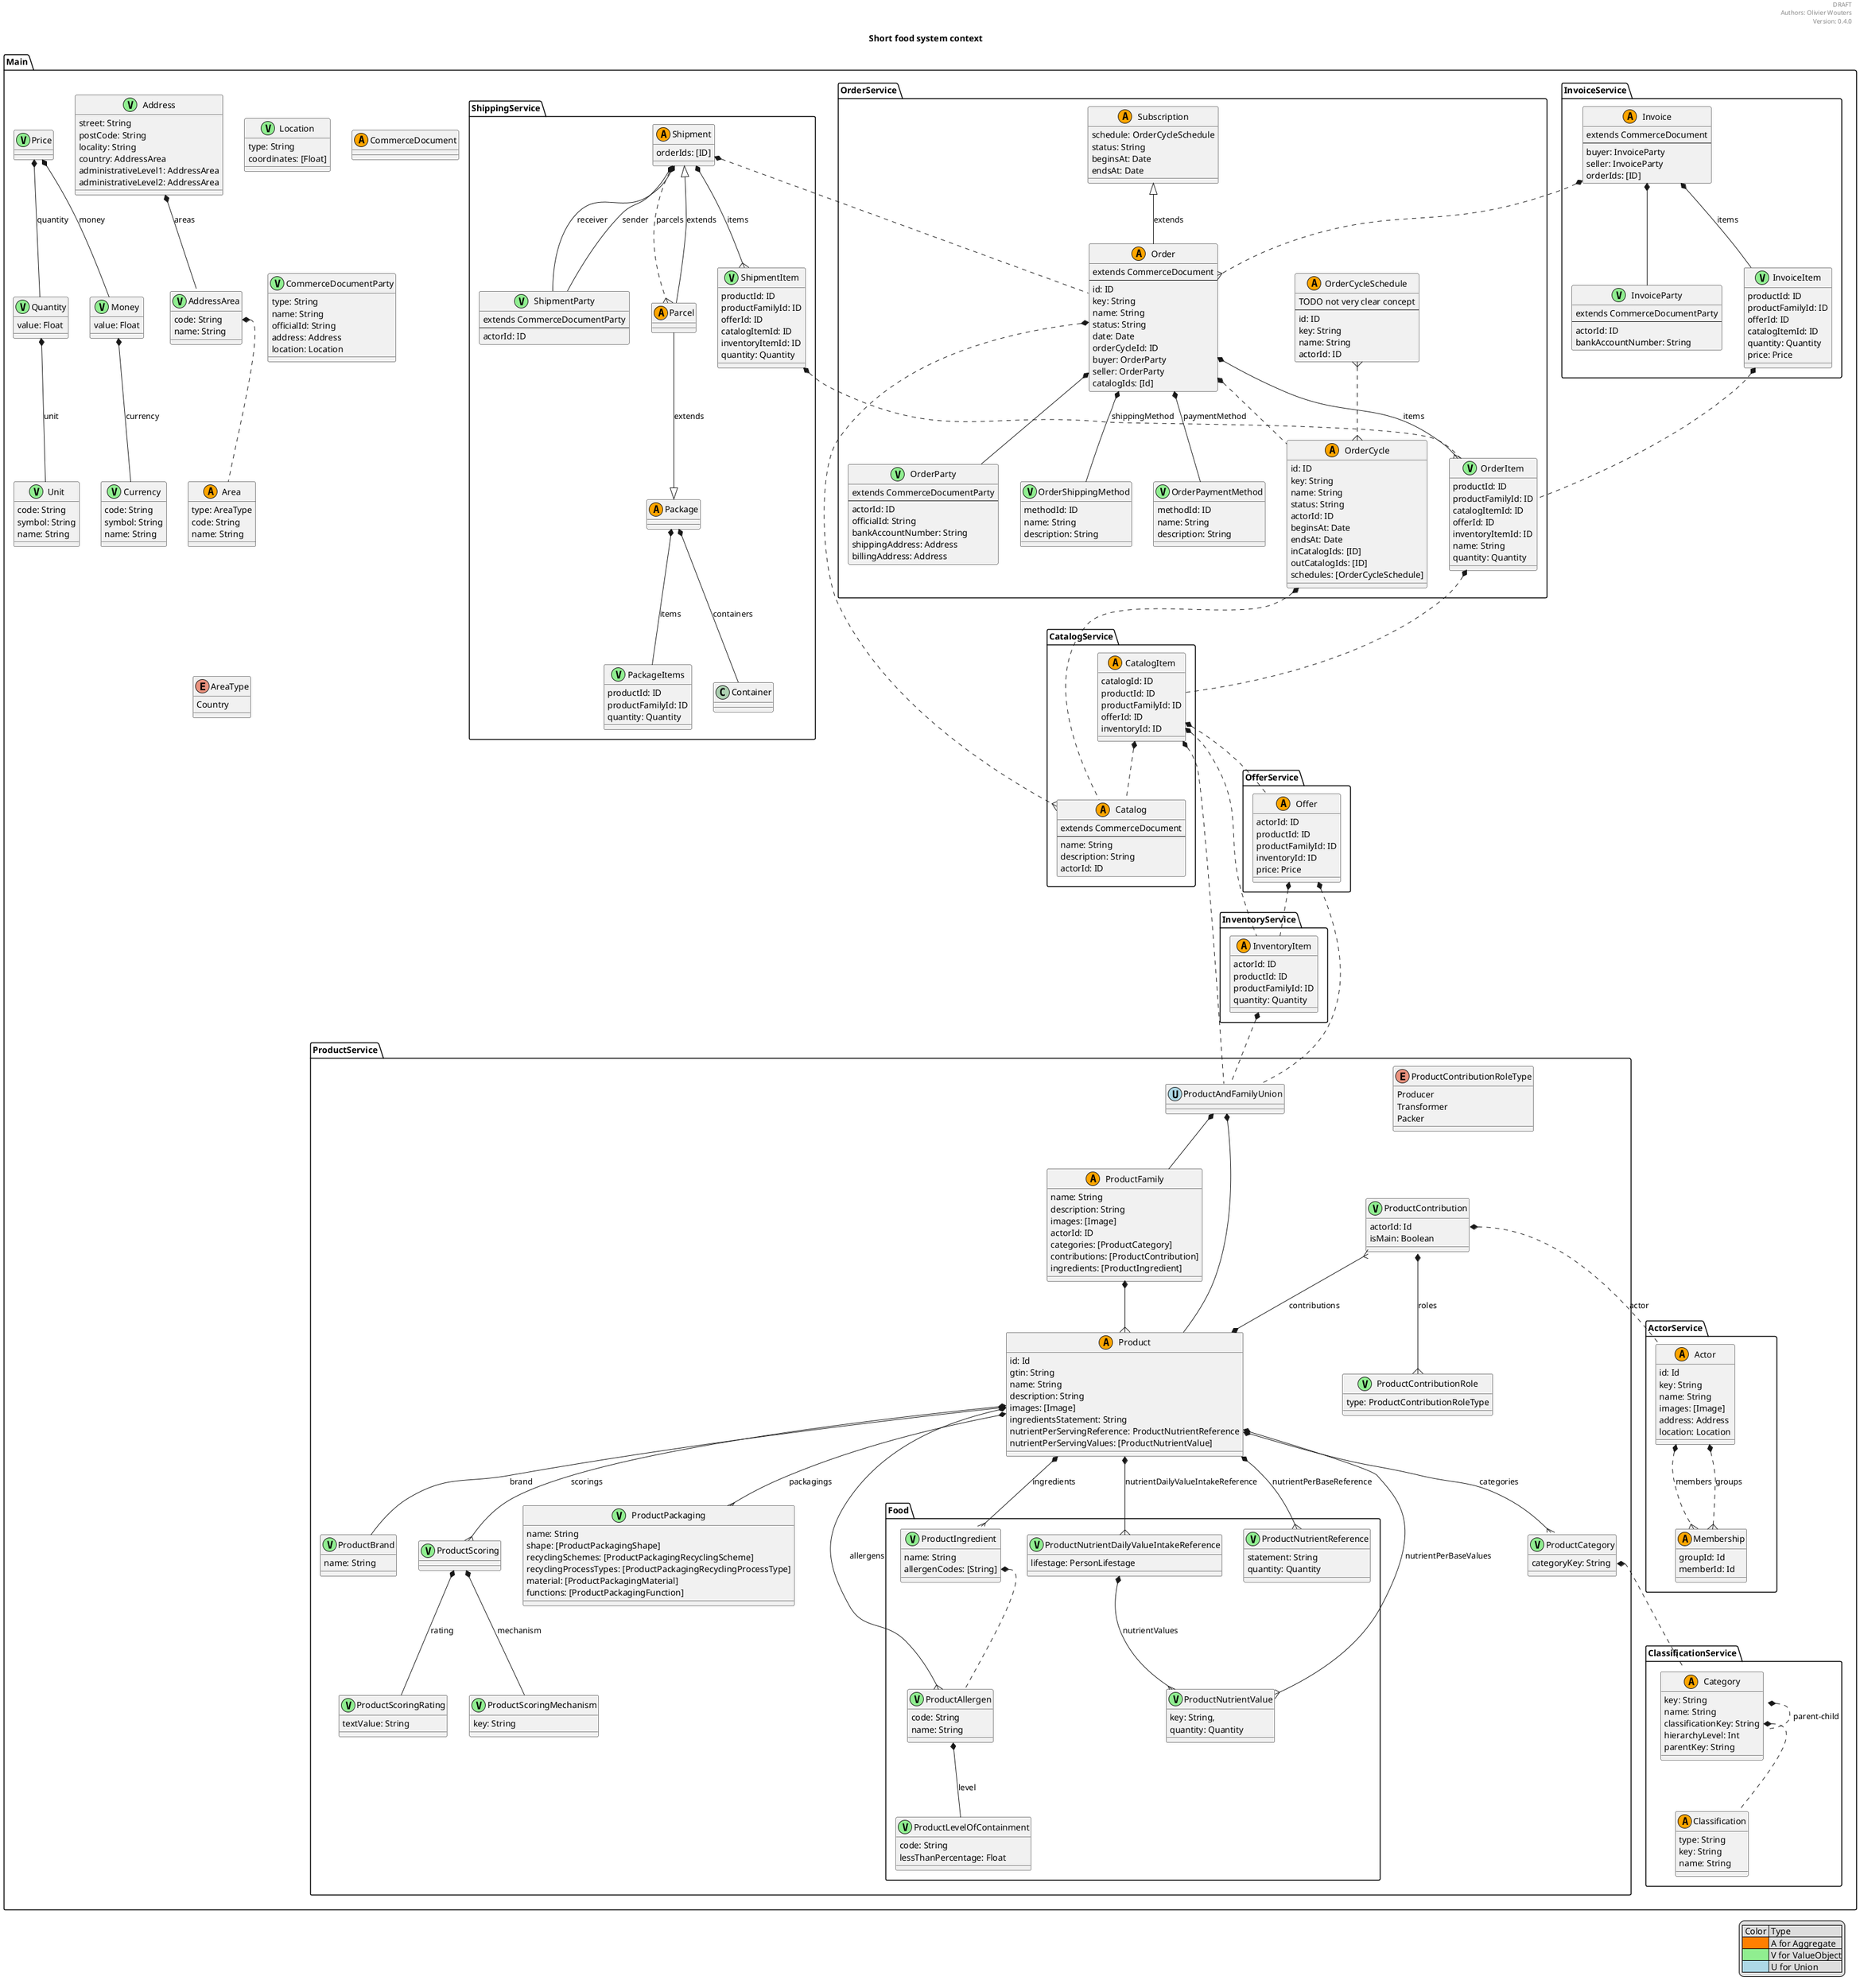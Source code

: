 @startuml

header
DRAFT
Authors: Olivier Wouters
Version: 0.4.0
endheader

legend right
    | Color | Type |
    |<#ff7f00>| A for Aggregate|
    |<#90ee90>| V for ValueObject|
    |<#ADD8E6>| U for Union|
endlegend

title Short food system context

namespace Main {
  
  class Address << (V,lightgreen) >> {
    street: String
    postCode: String
    locality: String
    country: AddressArea
    administrativeLevel1: AddressArea
    administrativeLevel2: AddressArea
  }
  
  Address *-- AddressArea : "areas"
  
  class AddressArea << (V,lightgreen) >> {
    code: String
    name: String
  }
  
  AddressArea::code *.. Area
  
  class Area << (A,orange) >> {
    type: AreaType
    code: String
    name: String
  }
  
  Area .[hidden]. AreaType
  
  enum AreaType {
      Country
  }
  
  class Location << (V,lightgreen) >> {
      type: String
      coordinates: [Float]
  }
  
  class Quantity << (V,lightgreen) >> {
    value: Float
  }
  
  Quantity *-- Unit : unit
  
  class Unit << (V,lightgreen) >> {
    code: String
    symbol: String
    name: String
  }
  
  class Price << (V,lightgreen) >> {
  }
  
  Price *-- Quantity : quantity
  Price *-- Money : money
  
  class Money << (V,lightgreen) >> {
    value: Float
  }
  
  Money *-- Currency : currency
  
  class Currency << (V,lightgreen) >> {
    code: String
    symbol: String
    name: String
  }
  
  class CommerceDocument << (A,orange) >> {
  }
  
  class CommerceDocumentParty << (V,lightgreen) >> {
    type: String
    name: String
    officialId: String
    address: Address
    location: Location
  }
  
  
  namespace ActorService {
  
    class Actor << (A,orange) >> {
      id: Id
      key: String
      name: String
      images: [Image]
      address: Address
      location: Location
    }
    
    class Membership << (A,orange) >> {
      groupId: Id
      memberId: Id
    }
  
    Actor *..{ Membership : members
    Actor *..{ Membership : groups
  }
  
  namespace ClassificationService {
    
    class Classification << (A,orange) >> {
      type: String
      key: String
      name: String
    }
    
    class Category << (A,orange) >> {
      key: String
      name: String
      classificationKey: String
      hierarchyLevel: Int
      parentKey: String
    }
    
    Category::classificationKey *.. Classification
    Category *.. Category : parent-child
  }
  
  namespace ProductService {
  
    namespace Food {
    
      class ProductIngredient << (V,lightgreen) >> {
          name: String
          allergenCodes: [String]
      }
      
      ProductIngredient::allergenCodes *.. ProductAllergen
      
      class ProductAllergen << (V,lightgreen) >> {
        code: String
        name: String
      }
      
      ProductAllergen *-- ProductLevelOfContainment: level
      
      class ProductLevelOfContainment << (V,lightgreen) >>
      {
        code: String
        lessThanPercentage: Float
      }
      
      class ProductNutrientDailyValueIntakeReference << (V,lightgreen) >> {
        lifestage: PersonLifestage
      }
      
      ProductNutrientDailyValueIntakeReference *--{ ProductNutrientValue : nutrientValues
      
      class ProductNutrientReference << (V,lightgreen) >> {
        statement: String
        quantity: Quantity
      }
      
      class ProductNutrientValue << (V,lightgreen) >> {
        key: String,
        quantity: Quantity
      }
    
    }
  
    class Product << (A,orange) >> {
      id: Id
      gtin: String
      name: String
      description: String
      images: [Image]
      ingredientsStatement: String
      nutrientPerServingReference: ProductNutrientReference
      nutrientPerServingValues: [ProductNutrientValue]
    }
    
    Product *-- ProductBrand : brand
    Product *-up-{ ProductContribution : contributions
    Product *--{ ProductCategory :  categories
    
    Product *--{ ProductPackaging : packagings
    Product *--{ ProductScoring : scorings
    
    Product *--{ Main.ProductService.Food.ProductIngredient : ingredients
    Product *--{ Main.ProductService.Food.ProductAllergen : allergens
    Product *--{ Main.ProductService.Food.ProductNutrientDailyValueIntakeReference : nutrientDailyValueIntakeReference
    Product *--{ Main.ProductService.Food.ProductNutrientReference : nutrientPerBaseReference
    Product *--{ Main.ProductService.Food.ProductNutrientValue : nutrientPerBaseValues
    
    class ProductBrand << (V,lightgreen) >> { 
      name: String
    }
    
    class ProductContribution << (V,lightgreen) >> {
        actorId: Id
        isMain: Boolean
    }
    
    ProductContribution::actorId *.. Main.ActorService.Actor : actor
    ProductContribution *--{ ProductContributionRole : roles
    
    enum ProductContributionRoleType {
      Producer
      Transformer
      Packer
    }
    
    class ProductContributionRole << (V,lightgreen) >> {
      type: ProductContributionRoleType
    }
    
    class ProductCategory << (V,lightgreen) >> {
      categoryKey: String
    }
  
    ProductCategory::categoryKey *.. Main.ClassificationService.Category
    
    
    class ProductPackaging << (V,lightgreen) >> {
      name: String
      shape: [ProductPackagingShape]
      recyclingSchemes: [ProductPackagingRecyclingScheme]
      recyclingProcessTypes: [ProductPackagingRecyclingProcessType]
      material: [ProductPackagingMaterial]
      functions: [ProductPackagingFunction]
    }
    
    class ProductScoring << (V,lightgreen) >> {
      
    }
    
    ProductScoring *-- ProductScoringRating : rating
    ProductScoring *-- ProductScoringMechanism : mechanism
    
    class ProductScoringRating << (V,lightgreen) >> {
      textValue: String
    }
    
    class ProductScoringMechanism << (V,lightgreen) >> {
      key: String
    }
    
    class ProductFamily << (A,orange) >> {
      name: String
      description: String
      images: [Image]
      actorId: ID
      categories: [ProductCategory]
      contributions: [ProductContribution]
      ingredients: [ProductIngredient]
    }
    
    ProductFamily *--{ Product
    
    class ProductAndFamilyUnion << (U,lightblue) >> {
    
    }
    
    ProductAndFamilyUnion *-- Product
    ProductAndFamilyUnion *-- ProductFamily
    
  }
  
  namespace InventoryService {
    class InventoryItem << (A,orange) >> {
      actorId: ID
      productId: ID
      productFamilyId: ID
      quantity: Quantity
    }
    
    InventoryItem *.. Main.ProductService.ProductAndFamilyUnion
  }
  
  namespace OfferService {
  
    class Offer << (A,orange) >> {
      actorId: ID
      productId: ID
      productFamilyId: ID
      inventoryId: ID
      price: Price
    }
    
    Offer *.. Main.ProductService.ProductAndFamilyUnion
    Offer *.. Main.InventoryService.InventoryItem
  
  }
  
  namespace CatalogService {
  
    class Catalog << (A,orange) >> {
      extends CommerceDocument
      --
      name: String
      description: String
      actorId: ID
    }
  
    class CatalogItem << (A,orange) >> {
      catalogId: ID
      productId: ID
      productFamilyId: ID
      offerId: ID
      inventoryId: ID
    }
    
    CatalogItem *.. Catalog
    CatalogItem *.. Main.ProductService.ProductAndFamilyUnion
    CatalogItem *.. Main.OfferService.Offer
    CatalogItem *.. Main.InventoryService.InventoryItem
  
  }
  
  namespace OrderService {  

    class Order << (A,orange) >> {
      extends CommerceDocument
      --
        id: ID
        key: String
        name: String
        status: String
        date: Date
        orderCycleId: ID
        buyer: OrderParty
        seller: OrderParty
        catalogIds: [Id]
    }
    
    Order *--{ OrderItem : items
    Order *-- OrderParty
    Order *-- OrderShippingMethod : shippingMethod
    Order *-- OrderPaymentMethod : paymentMethod
    Order *.. OrderCycle
    Order *..{ Main.CatalogService.Catalog

    class OrderItem << (V,lightgreen) >> {
        productId: ID
        productFamilyId: ID
        catalogItemId: ID
        offerId: ID
        inventoryItemId: ID
        name: String
        quantity: Quantity
    }
    
    OrderItem *.. Main.CatalogService.CatalogItem
    
    class OrderParty << (V,lightgreen) >> {
      extends CommerceDocumentParty
      --
      actorId: ID
      officialId: String
      bankAccountNumber: String
      shippingAddress: Address
      billingAddress: Address
    }
    
    class OrderShippingMethod << (V,lightgreen) >> {
        methodId: ID
        name: String
        description: String
    } 
    
    class OrderPaymentMethod << (V,lightgreen) >> {
        methodId: ID
        name: String
        description: String
    } 

    class OrderCycle << (A,orange) >> {
        id: ID
        key: String
        name: String
        status: String
        actorId: ID
        beginsAt: Date
        endsAt: Date
        inCatalogIds: [ID]
        outCatalogIds: [ID]
        schedules: [OrderCycleSchedule]
    }
    
    
    OrderCycle *.. Main.CatalogService.Catalog

    class OrderCycleSchedule << (A,orange) >> {
      TODO not very clear concept
      --
      id: ID
      key: String
      name: String
      actorId: ID
    }
    
    OrderCycleSchedule }..{ OrderCycle

    class Subscription << (A,orange) >> {
      schedule: OrderCycleSchedule
      status: String
      beginsAt: Date
      endsAt: Date
    }
    
    Subscription <|-- Order : extends 
    
  }
  
  namespace InvoiceService  {
  
    class Invoice << (A,orange) >> {
      extends CommerceDocument
      --
      buyer: InvoiceParty
      seller: InvoiceParty
      orderIds: [ID]
    }
    
    Invoice *-- InvoiceParty
    Invoice *-- InvoiceItem : items
    Invoice *..{ Main.OrderService.Order
    
    class InvoiceParty << (V,lightgreen) >> {
      extends CommerceDocumentParty
      --
      actorId: ID
      bankAccountNumber: String
    }
    
    class InvoiceItem << (V,lightgreen) >> {
      productId: ID
      productFamilyId: ID
      offerId: ID
      catalogItemId: ID
      quantity: Quantity
      price: Price
    }
    
    InvoiceItem *.. Main.OrderService.OrderItem
  
  }
  
  namespace ShippingService  {
  
    class Shipment << (A,orange) >> {
      orderIds: [ID]
    }
    
    Shipment *.. Main.OrderService.Order
    Shipment *-- ShipmentParty : sender
    Shipment *-- ShipmentParty : receiver
    Shipment *--{ ShipmentItem : items
    Shipment *..{ Parcel : parcels
    
    class ShipmentParty << (V,lightgreen) >> {
      extends CommerceDocumentParty
      --
      actorId: ID
    }
    
    class ShipmentItem << (V,lightgreen) >> {
      productId: ID
      productFamilyId: ID
      offerId: ID
      catalogItemId: ID
      inventoryItemId: ID
      quantity: Quantity
    }
    
    ShipmentItem *.. Main.OrderService.OrderItem
    
    class Parcel << (A,orange) >> {
    }
    
    Parcel --|> Package : extends
    Parcel --|> Shipment : extends
    
    class Package << (A,orange) >> {
    }
    
    Package *-- PackageItems : items
    Package *-- Container : containers
    
    class PackageItems << (V,lightgreen) >> {
      productId: ID
      productFamilyId: ID
      quantity: Quantity
    }
    
    class Container {
    }
    
    
  
  }
  
}

@enduml
